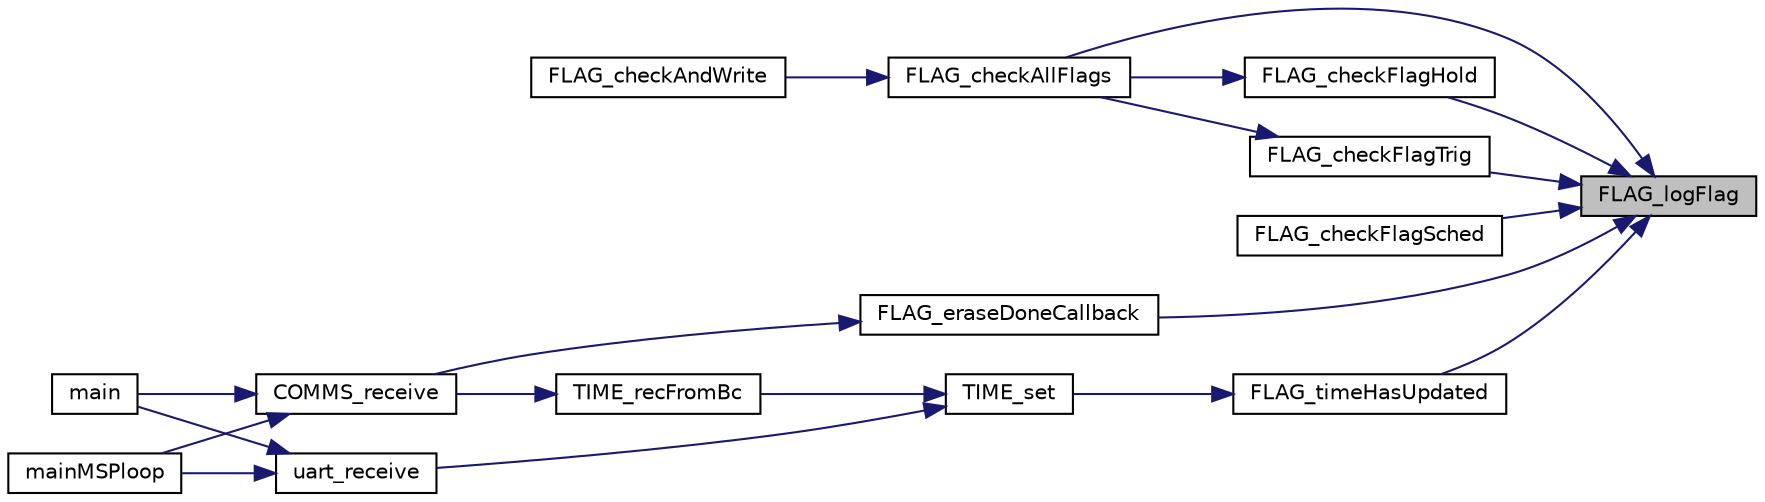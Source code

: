 digraph "FLAG_logFlag"
{
 // LATEX_PDF_SIZE
  edge [fontname="Helvetica",fontsize="10",labelfontname="Helvetica",labelfontsize="10"];
  node [fontname="Helvetica",fontsize="10",shape=record];
  rankdir="RL";
  Node1 [label="FLAG_logFlag",height=0.2,width=0.4,color="black", fillcolor="grey75", style="filled", fontcolor="black",tooltip=" "];
  Node1 -> Node2 [dir="back",color="midnightblue",fontsize="10",style="solid"];
  Node2 [label="FLAG_checkAllFlags",height=0.2,width=0.4,color="black", fillcolor="white", style="filled",URL="$flag_8h.html#ad8dd4c09516a95fabbf683abf17e4df3",tooltip=" "];
  Node2 -> Node3 [dir="back",color="midnightblue",fontsize="10",style="solid"];
  Node3 [label="FLAG_checkAndWrite",height=0.2,width=0.4,color="black", fillcolor="white", style="filled",URL="$flag_8h.html#ab3ff960238742c47ed6d322b0a18b8f2",tooltip=" "];
  Node1 -> Node4 [dir="back",color="midnightblue",fontsize="10",style="solid"];
  Node4 [label="FLAG_checkFlagHold",height=0.2,width=0.4,color="black", fillcolor="white", style="filled",URL="$flag_8h.html#ad7e060124da21f3ed10800be4f36a08b",tooltip=" "];
  Node4 -> Node2 [dir="back",color="midnightblue",fontsize="10",style="solid"];
  Node1 -> Node5 [dir="back",color="midnightblue",fontsize="10",style="solid"];
  Node5 [label="FLAG_checkFlagSched",height=0.2,width=0.4,color="black", fillcolor="white", style="filled",URL="$flag_8h.html#a4dd8d8002de067bab2d7b3e567d890e4",tooltip=" "];
  Node1 -> Node6 [dir="back",color="midnightblue",fontsize="10",style="solid"];
  Node6 [label="FLAG_checkFlagTrig",height=0.2,width=0.4,color="black", fillcolor="white", style="filled",URL="$flag_8h.html#a05e46a08ca0eb3286e50c210b58f779e",tooltip=" "];
  Node6 -> Node2 [dir="back",color="midnightblue",fontsize="10",style="solid"];
  Node1 -> Node7 [dir="back",color="midnightblue",fontsize="10",style="solid"];
  Node7 [label="FLAG_eraseDoneCallback",height=0.2,width=0.4,color="black", fillcolor="white", style="filled",URL="$flag_8h.html#a92cfe34941d4c588f3d8d4b58017a3b6",tooltip=" "];
  Node7 -> Node8 [dir="back",color="midnightblue",fontsize="10",style="solid"];
  Node8 [label="COMMS_receive",height=0.2,width=0.4,color="black", fillcolor="white", style="filled",URL="$comms_8h.html#a8e6604b958225317069baa073a4457a6",tooltip=" "];
  Node8 -> Node9 [dir="back",color="midnightblue",fontsize="10",style="solid"];
  Node9 [label="main",height=0.2,width=0.4,color="black", fillcolor="white", style="filled",URL="$main_8c.html#a840291bc02cba5474a4cb46a9b9566fe",tooltip=" "];
  Node8 -> Node10 [dir="back",color="midnightblue",fontsize="10",style="solid"];
  Node10 [label="mainMSPloop",height=0.2,width=0.4,color="black", fillcolor="white", style="filled",URL="$main_m_s_p_8h.html#a6f9ad05474f475b7d9f0827da5484fd0",tooltip=" "];
  Node1 -> Node11 [dir="back",color="midnightblue",fontsize="10",style="solid"];
  Node11 [label="FLAG_timeHasUpdated",height=0.2,width=0.4,color="black", fillcolor="white", style="filled",URL="$flag_8h.html#ac472ddbe41e156a7174f926287a43c4b",tooltip=" "];
  Node11 -> Node12 [dir="back",color="midnightblue",fontsize="10",style="solid"];
  Node12 [label="TIME_set",height=0.2,width=0.4,color="black", fillcolor="white", style="filled",URL="$time_8h.html#a7478160ced4153bea7fc46321cd808a8",tooltip=" "];
  Node12 -> Node13 [dir="back",color="midnightblue",fontsize="10",style="solid"];
  Node13 [label="TIME_recFromBc",height=0.2,width=0.4,color="black", fillcolor="white", style="filled",URL="$time_8h.html#a3b41f2ad3dc947ffa036cda7eb6cb908",tooltip=" "];
  Node13 -> Node8 [dir="back",color="midnightblue",fontsize="10",style="solid"];
  Node12 -> Node14 [dir="back",color="midnightblue",fontsize="10",style="solid"];
  Node14 [label="uart_receive",height=0.2,width=0.4,color="black", fillcolor="white", style="filled",URL="$usci_8h.html#a64bd3fadf45c225d0190b6718ef2573d",tooltip=" "];
  Node14 -> Node9 [dir="back",color="midnightblue",fontsize="10",style="solid"];
  Node14 -> Node10 [dir="back",color="midnightblue",fontsize="10",style="solid"];
}

